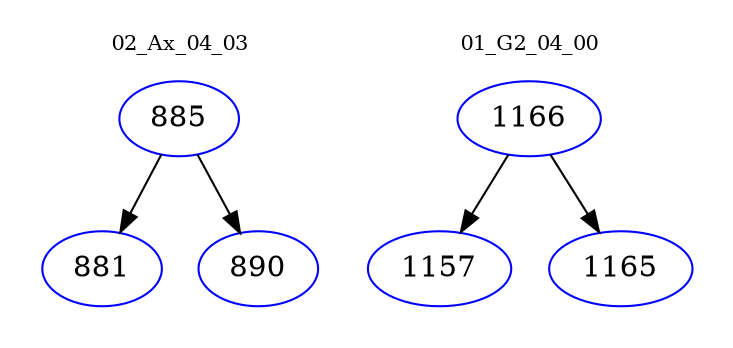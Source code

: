 digraph{
subgraph cluster_0 {
color = white
label = "02_Ax_04_03";
fontsize=10;
T0_885 [label="885", color="blue"]
T0_885 -> T0_881 [color="black"]
T0_881 [label="881", color="blue"]
T0_885 -> T0_890 [color="black"]
T0_890 [label="890", color="blue"]
}
subgraph cluster_1 {
color = white
label = "01_G2_04_00";
fontsize=10;
T1_1166 [label="1166", color="blue"]
T1_1166 -> T1_1157 [color="black"]
T1_1157 [label="1157", color="blue"]
T1_1166 -> T1_1165 [color="black"]
T1_1165 [label="1165", color="blue"]
}
}
